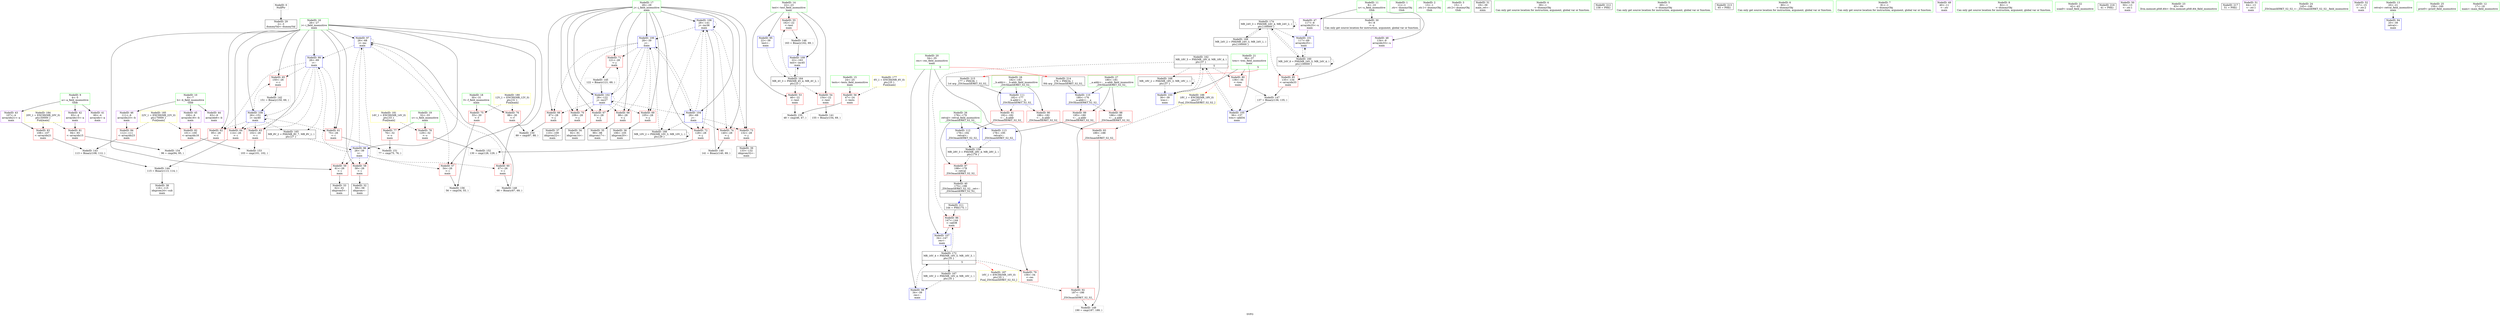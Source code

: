 digraph "SVFG" {
	label="SVFG";

	Node0x55de910077c0 [shape=record,color=grey,label="{NodeID: 0\nNullPtr}"];
	Node0x55de910077c0 -> Node0x55de9101fbc0[style=solid];
	Node0x55de91035010 [shape=record,color=yellow,style=double,label="{NodeID: 180\n12V_1 = ENCHI(MR_12V_0)\npts\{31 \}\nFun[main]}"];
	Node0x55de91035010 -> Node0x55de910231a0[style=dashed];
	Node0x55de91035010 -> Node0x55de91023270[style=dashed];
	Node0x55de91020c60 [shape=record,color=blue,label="{NodeID: 97\n26\<--68\ni\<--inc\nmain\n}"];
	Node0x55de91020c60 -> Node0x55de91022300[style=dashed];
	Node0x55de91020c60 -> Node0x55de910223d0[style=dashed];
	Node0x55de91020c60 -> Node0x55de910224a0[style=dashed];
	Node0x55de91020c60 -> Node0x55de91022570[style=dashed];
	Node0x55de91020c60 -> Node0x55de91020c60[style=dashed];
	Node0x55de91020c60 -> Node0x55de91020e00[style=dashed];
	Node0x55de9101efc0 [shape=record,color=green,label="{NodeID: 14\n22\<--23\ntest\<--test_field_insensitive\nmain\n}"];
	Node0x55de9101efc0 -> Node0x55de91021fc0[style=solid];
	Node0x55de9101efc0 -> Node0x55de91022090[style=solid];
	Node0x55de9101efc0 -> Node0x55de91022160[style=solid];
	Node0x55de9101efc0 -> Node0x55de910241e0[style=solid];
	Node0x55de9101efc0 -> Node0x55de91025570[style=solid];
	Node0x55de91025710 [shape=record,color=blue,label="{NodeID: 111\n182\<--177\n__b.addr\<--__b\n_ZSt3maxIiERKT_S2_S2_\n}"];
	Node0x55de91025710 -> Node0x55de91023dd0[style=dashed];
	Node0x55de91025710 -> Node0x55de91023ea0[style=dashed];
	Node0x55de9101faf0 [shape=record,color=green,label="{NodeID: 28\n182\<--183\n__b.addr\<--__b.addr_field_insensitive\n_ZSt3maxIiERKT_S2_S2_\n}"];
	Node0x55de9101faf0 -> Node0x55de91023dd0[style=solid];
	Node0x55de9101faf0 -> Node0x55de91023ea0[style=solid];
	Node0x55de9101faf0 -> Node0x55de91025710[style=solid];
	Node0x55de910206b0 [shape=record,color=purple,label="{NodeID: 42\n93\<--4\narrayidx15\<--a\nmain\n}"];
	Node0x55de910206b0 -> Node0x55de91023680[style=solid];
	Node0x55de91022230 [shape=record,color=red,label="{NodeID: 56\n47\<--24\n\<--tests\nmain\n}"];
	Node0x55de91022230 -> Node0x55de91029050[style=solid];
	Node0x55de91028d50 [shape=record,color=grey,label="{NodeID: 153\n103 = cmp(101, 102, )\n}"];
	Node0x55de91022d90 [shape=record,color=red,label="{NodeID: 70\n109\<--28\n\<--j\nmain\n}"];
	Node0x55de91022d90 -> Node0x55de910202a0[style=solid];
	Node0x55de91031970 [shape=record,color=black,label="{NodeID: 167\nMR_16V_2 = PHI(MR_16V_4, MR_16V_1, )\npts\{35 \}\n}"];
	Node0x55de91031970 -> Node0x55de91020d30[style=dashed];
	Node0x55de910238f0 [shape=record,color=red,label="{NodeID: 84\n112\<--111\n\<--arrayidx23\nmain\n}"];
	Node0x55de910238f0 -> Node0x55de91027e50[style=solid];
	Node0x55de91006140 [shape=record,color=green,label="{NodeID: 1\n11\<--1\n.str\<--dummyObj\nGlob }"];
	Node0x55de910350f0 [shape=record,color=yellow,style=double,label="{NodeID: 181\n14V_1 = ENCHI(MR_14V_0)\npts\{33 \}\nFun[main]}"];
	Node0x55de910350f0 -> Node0x55de91023340[style=dashed];
	Node0x55de910350f0 -> Node0x55de91023410[style=dashed];
	Node0x55de91020d30 [shape=record,color=blue,label="{NodeID: 98\n34\<--39\nres\<--\nmain\n}"];
	Node0x55de91020d30 -> Node0x55de91033270[style=dashed];
	Node0x55de9101f050 [shape=record,color=green,label="{NodeID: 15\n24\<--25\ntests\<--tests_field_insensitive\nmain\n}"];
	Node0x55de9101f050 -> Node0x55de91022230[style=solid];
	Node0x55de910257e0 [shape=record,color=blue,label="{NodeID: 112\n178\<--192\nretval\<--\n_ZSt3maxIiERKT_S2_S2_\n}"];
	Node0x55de910257e0 -> Node0x55de9102f170[style=dashed];
	Node0x55de9101fbc0 [shape=record,color=black,label="{NodeID: 29\n2\<--3\ndummyVal\<--dummyVal\n}"];
	Node0x55de91020780 [shape=record,color=purple,label="{NodeID: 43\n107\<--4\narrayidx21\<--a\nmain\n}"];
	Node0x55de91020780 -> Node0x55de91023820[style=solid];
	Node0x55de910218e0 [shape=record,color=grey,label="{NodeID: 140\n141 = Binary(140, 69, )\n}"];
	Node0x55de910218e0 -> Node0x55de91025300[style=solid];
	Node0x55de91022300 [shape=record,color=red,label="{NodeID: 57\n54\<--26\n\<--i\nmain\n}"];
	Node0x55de91022300 -> Node0x55de910291d0[style=solid];
	Node0x55de91028ed0 [shape=record,color=grey,label="{NodeID: 154\n96 = cmp(94, 95, )\n}"];
	Node0x55de91022e60 [shape=record,color=red,label="{NodeID: 71\n121\<--28\n\<--j\nmain\n}"];
	Node0x55de91022e60 -> Node0x55de91028150[style=solid];
	Node0x55de91031e70 [shape=record,color=black,label="{NodeID: 168\nMR_18V_2 = PHI(MR_18V_3, MR_18V_1, )\npts\{37 \}\n}"];
	Node0x55de91031e70 -> Node0x55de91021140[style=dashed];
	Node0x55de91031e70 -> Node0x55de91031e70[style=dashed];
	Node0x55de910239c0 [shape=record,color=red,label="{NodeID: 85\n135\<--134\n\<--arrayidx33\nmain\n}"];
	Node0x55de910239c0 -> Node0x55de91028450[style=solid];
	Node0x55de910061d0 [shape=record,color=green,label="{NodeID: 2\n13\<--1\n.str.1\<--dummyObj\nGlob }"];
	Node0x55de91020e00 [shape=record,color=blue,label="{NodeID: 99\n26\<--69\ni\<--\nmain\n}"];
	Node0x55de91020e00 -> Node0x55de91022640[style=dashed];
	Node0x55de91020e00 -> Node0x55de91022710[style=dashed];
	Node0x55de91020e00 -> Node0x55de910227e0[style=dashed];
	Node0x55de91020e00 -> Node0x55de910228b0[style=dashed];
	Node0x55de91020e00 -> Node0x55de91022980[style=dashed];
	Node0x55de91020e00 -> Node0x55de910254a0[style=dashed];
	Node0x55de91020e00 -> Node0x55de91030f70[style=dashed];
	Node0x55de9101f0e0 [shape=record,color=green,label="{NodeID: 16\n26\<--27\ni\<--i_field_insensitive\nmain\n}"];
	Node0x55de9101f0e0 -> Node0x55de91022300[style=solid];
	Node0x55de9101f0e0 -> Node0x55de910223d0[style=solid];
	Node0x55de9101f0e0 -> Node0x55de910224a0[style=solid];
	Node0x55de9101f0e0 -> Node0x55de91022570[style=solid];
	Node0x55de9101f0e0 -> Node0x55de91022640[style=solid];
	Node0x55de9101f0e0 -> Node0x55de91022710[style=solid];
	Node0x55de9101f0e0 -> Node0x55de910227e0[style=solid];
	Node0x55de9101f0e0 -> Node0x55de910228b0[style=solid];
	Node0x55de9101f0e0 -> Node0x55de91022980[style=solid];
	Node0x55de9101f0e0 -> Node0x55de91020b90[style=solid];
	Node0x55de9101f0e0 -> Node0x55de91020c60[style=solid];
	Node0x55de9101f0e0 -> Node0x55de91020e00[style=solid];
	Node0x55de9101f0e0 -> Node0x55de910254a0[style=solid];
	Node0x55de910258b0 [shape=record,color=blue,label="{NodeID: 113\n178\<--195\nretval\<--\n_ZSt3maxIiERKT_S2_S2_\n}"];
	Node0x55de910258b0 -> Node0x55de9102f170[style=dashed];
	Node0x55de9101fcc0 [shape=record,color=black,label="{NodeID: 30\n9\<--8\n\<--u\nCan only get source location for instruction, argument, global var or function.}"];
	Node0x55de91020850 [shape=record,color=purple,label="{NodeID: 44\n63\<--6\narrayidx6\<--b\nmain\n}"];
	Node0x55de91021a60 [shape=record,color=grey,label="{NodeID: 141\n155 = Binary(154, 69, )\n}"];
	Node0x55de910223d0 [shape=record,color=red,label="{NodeID: 58\n58\<--26\n\<--i\nmain\n}"];
	Node0x55de910223d0 -> Node0x55de9101fe90[style=solid];
	Node0x55de91029050 [shape=record,color=grey,label="{NodeID: 155\n48 = cmp(46, 47, )\n}"];
	Node0x55de91022f30 [shape=record,color=red,label="{NodeID: 72\n128\<--28\n\<--j\nmain\n}"];
	Node0x55de91022f30 -> Node0x55de91028bd0[style=solid];
	Node0x55de91032370 [shape=record,color=black,label="{NodeID: 169\nMR_24V_2 = PHI(MR_24V_3, MR_24V_1, )\npts\{100000 \}\n}"];
	Node0x55de91032370 -> Node0x55de91033c70[style=dashed];
	Node0x55de91023a90 [shape=record,color=red,label="{NodeID: 86\n147\<--144\n\<--call38\nmain\n}"];
	Node0x55de91023a90 -> Node0x55de910253d0[style=solid];
	Node0x55de91005ea0 [shape=record,color=green,label="{NodeID: 3\n15\<--1\n.str.2\<--dummyObj\nGlob }"];
	Node0x55de91020ed0 [shape=record,color=blue,label="{NodeID: 100\n28\<--39\nj\<--\nmain\n}"];
	Node0x55de91020ed0 -> Node0x55de91022a50[style=dashed];
	Node0x55de91020ed0 -> Node0x55de91022b20[style=dashed];
	Node0x55de91020ed0 -> Node0x55de91022bf0[style=dashed];
	Node0x55de91020ed0 -> Node0x55de91022cc0[style=dashed];
	Node0x55de91020ed0 -> Node0x55de91022d90[style=dashed];
	Node0x55de91020ed0 -> Node0x55de91022e60[style=dashed];
	Node0x55de91020ed0 -> Node0x55de91021070[style=dashed];
	Node0x55de91020ed0 -> Node0x55de91021210[style=dashed];
	Node0x55de9101f170 [shape=record,color=green,label="{NodeID: 17\n28\<--29\nj\<--j_field_insensitive\nmain\n}"];
	Node0x55de9101f170 -> Node0x55de91022a50[style=solid];
	Node0x55de9101f170 -> Node0x55de91022b20[style=solid];
	Node0x55de9101f170 -> Node0x55de91022bf0[style=solid];
	Node0x55de9101f170 -> Node0x55de91022cc0[style=solid];
	Node0x55de9101f170 -> Node0x55de91022d90[style=solid];
	Node0x55de9101f170 -> Node0x55de91022e60[style=solid];
	Node0x55de9101f170 -> Node0x55de91022f30[style=solid];
	Node0x55de9101f170 -> Node0x55de91023000[style=solid];
	Node0x55de9101f170 -> Node0x55de910230d0[style=solid];
	Node0x55de9101f170 -> Node0x55de91020ed0[style=solid];
	Node0x55de9101f170 -> Node0x55de91021070[style=solid];
	Node0x55de9101f170 -> Node0x55de91021210[style=solid];
	Node0x55de9101f170 -> Node0x55de91025300[style=solid];
	Node0x55de9101fdc0 [shape=record,color=black,label="{NodeID: 31\n19\<--39\nmain_ret\<--\nmain\n}"];
	Node0x55de90e5d850 [shape=record,color=black,label="{NodeID: 211\n144 = PHI(175, )\n}"];
	Node0x55de90e5d850 -> Node0x55de91023a90[style=solid];
	Node0x55de91020920 [shape=record,color=purple,label="{NodeID: 45\n100\<--6\narrayidx18\<--b\nmain\n}"];
	Node0x55de91020920 -> Node0x55de91023750[style=solid];
	Node0x55de91027cd0 [shape=record,color=grey,label="{NodeID: 142\n151 = Binary(150, 69, )\n}"];
	Node0x55de91027cd0 -> Node0x55de910254a0[style=solid];
	Node0x55de910224a0 [shape=record,color=red,label="{NodeID: 59\n61\<--26\n\<--i\nmain\n}"];
	Node0x55de910224a0 -> Node0x55de9101ff60[style=solid];
	Node0x55de910291d0 [shape=record,color=grey,label="{NodeID: 156\n56 = cmp(54, 55, )\n}"];
	Node0x55de91023000 [shape=record,color=red,label="{NodeID: 73\n132\<--28\n\<--j\nmain\n}"];
	Node0x55de91023000 -> Node0x55de91020440[style=solid];
	Node0x55de91023b60 [shape=record,color=red,label="{NodeID: 87\n198\<--178\n\<--retval\n_ZSt3maxIiERKT_S2_S2_\n}"];
	Node0x55de91023b60 -> Node0x55de91020510[style=solid];
	Node0x55de91005f30 [shape=record,color=green,label="{NodeID: 4\n39\<--1\n\<--dummyObj\nCan only get source location for instruction, argument, global var or function.}"];
	Node0x55de91035390 [shape=record,color=yellow,style=double,label="{NodeID: 184\n20V_1 = ENCHI(MR_20V_0)\npts\{50000 \}\nFun[main]}"];
	Node0x55de91035390 -> Node0x55de91023680[style=dashed];
	Node0x55de91035390 -> Node0x55de91023820[style=dashed];
	Node0x55de91020fa0 [shape=record,color=blue,label="{NodeID: 101\n117\<--69\narrayidx25\<--\nmain\n}"];
	Node0x55de91020fa0 -> Node0x55de9102f670[style=dashed];
	Node0x55de9101f240 [shape=record,color=green,label="{NodeID: 18\n30\<--31\nf\<--f_field_insensitive\nmain\n}"];
	Node0x55de9101f240 -> Node0x55de910231a0[style=solid];
	Node0x55de9101f240 -> Node0x55de91023270[style=solid];
	Node0x55de9101fe90 [shape=record,color=black,label="{NodeID: 32\n59\<--58\nidxprom\<--\nmain\n}"];
	Node0x55de91041900 [shape=record,color=black,label="{NodeID: 212\n158 = PHI()\n}"];
	Node0x55de910209f0 [shape=record,color=purple,label="{NodeID: 46\n111\<--6\narrayidx23\<--b\nmain\n}"];
	Node0x55de910209f0 -> Node0x55de910238f0[style=solid];
	Node0x55de91027e50 [shape=record,color=grey,label="{NodeID: 143\n113 = Binary(108, 112, )\n}"];
	Node0x55de91027e50 -> Node0x55de91027fd0[style=solid];
	Node0x55de91022570 [shape=record,color=red,label="{NodeID: 60\n67\<--26\n\<--i\nmain\n}"];
	Node0x55de91022570 -> Node0x55de910285d0[style=solid];
	Node0x55de910230d0 [shape=record,color=red,label="{NodeID: 74\n140\<--28\n\<--j\nmain\n}"];
	Node0x55de910230d0 -> Node0x55de910218e0[style=solid];
	Node0x55de91023c30 [shape=record,color=red,label="{NodeID: 88\n186\<--180\n\<--__a.addr\n_ZSt3maxIiERKT_S2_S2_\n}"];
	Node0x55de91023c30 -> Node0x55de91023f70[style=solid];
	Node0x55de910065c0 [shape=record,color=green,label="{NodeID: 5\n69\<--1\n\<--dummyObj\nCan only get source location for instruction, argument, global var or function.}"];
	Node0x55de91035c80 [shape=record,color=yellow,style=double,label="{NodeID: 185\n22V_1 = ENCHI(MR_22V_0)\npts\{70000 \}\nFun[main]}"];
	Node0x55de91035c80 -> Node0x55de91023750[style=dashed];
	Node0x55de91035c80 -> Node0x55de910238f0[style=dashed];
	Node0x55de91021070 [shape=record,color=blue,label="{NodeID: 102\n28\<--122\nj\<--inc27\nmain\n}"];
	Node0x55de91021070 -> Node0x55de91022a50[style=dashed];
	Node0x55de91021070 -> Node0x55de91022b20[style=dashed];
	Node0x55de91021070 -> Node0x55de91022bf0[style=dashed];
	Node0x55de91021070 -> Node0x55de91022cc0[style=dashed];
	Node0x55de91021070 -> Node0x55de91022d90[style=dashed];
	Node0x55de91021070 -> Node0x55de91022e60[style=dashed];
	Node0x55de91021070 -> Node0x55de91021070[style=dashed];
	Node0x55de91021070 -> Node0x55de91021210[style=dashed];
	Node0x55de9101f310 [shape=record,color=green,label="{NodeID: 19\n32\<--33\ns\<--s_field_insensitive\nmain\n}"];
	Node0x55de9101f310 -> Node0x55de91023340[style=solid];
	Node0x55de9101f310 -> Node0x55de91023410[style=solid];
	Node0x55de9101ff60 [shape=record,color=black,label="{NodeID: 33\n62\<--61\nidxprom5\<--\nmain\n}"];
	Node0x55de910419d0 [shape=record,color=black,label="{NodeID: 213\n65 = PHI()\n}"];
	Node0x55de91020ac0 [shape=record,color=purple,label="{NodeID: 47\n117\<--8\narrayidx25\<--u\nmain\n}"];
	Node0x55de91020ac0 -> Node0x55de91020fa0[style=solid];
	Node0x55de91027fd0 [shape=record,color=grey,label="{NodeID: 144\n115 = Binary(113, 114, )\n}"];
	Node0x55de91027fd0 -> Node0x55de91020370[style=solid];
	Node0x55de91022640 [shape=record,color=red,label="{NodeID: 61\n75\<--26\n\<--i\nmain\n}"];
	Node0x55de91022640 -> Node0x55de91028a50[style=solid];
	Node0x55de910231a0 [shape=record,color=red,label="{NodeID: 75\n55\<--30\n\<--f\nmain\n}"];
	Node0x55de910231a0 -> Node0x55de910291d0[style=solid];
	Node0x55de91033270 [shape=record,color=black,label="{NodeID: 172\nMR_16V_4 = PHI(MR_16V_5, MR_16V_3, )\npts\{35 \}\n|{|<s4>5}}"];
	Node0x55de91033270 -> Node0x55de910234e0[style=dashed];
	Node0x55de91033270 -> Node0x55de91023a90[style=dashed];
	Node0x55de91033270 -> Node0x55de910253d0[style=dashed];
	Node0x55de91033270 -> Node0x55de91031970[style=dashed];
	Node0x55de91033270:s4 -> Node0x55de91035e40[style=dashed,color=red];
	Node0x55de91023d00 [shape=record,color=red,label="{NodeID: 89\n195\<--180\n\<--__a.addr\n_ZSt3maxIiERKT_S2_S2_\n}"];
	Node0x55de91023d00 -> Node0x55de910258b0[style=solid];
	Node0x55de91006650 [shape=record,color=green,label="{NodeID: 6\n80\<--1\n\<--dummyObj\nCan only get source location for instruction, argument, global var or function.}"];
	Node0x55de91021140 [shape=record,color=blue,label="{NodeID: 103\n36\<--39\ntres\<--\nmain\n}"];
	Node0x55de91021140 -> Node0x55de91030070[style=dashed];
	Node0x55de9101f3e0 [shape=record,color=green,label="{NodeID: 20\n34\<--35\nres\<--res_field_insensitive\nmain\n|{|<s3>5}}"];
	Node0x55de9101f3e0 -> Node0x55de910234e0[style=solid];
	Node0x55de9101f3e0 -> Node0x55de91020d30[style=solid];
	Node0x55de9101f3e0 -> Node0x55de910253d0[style=solid];
	Node0x55de9101f3e0:s3 -> Node0x55de91041aa0[style=solid,color=red];
	Node0x55de91020030 [shape=record,color=black,label="{NodeID: 34\n92\<--91\nidxprom14\<--\nmain\n}"];
	Node0x55de91041aa0 [shape=record,color=black,label="{NodeID: 214\n176 = PHI(34, )\n0th arg _ZSt3maxIiERKT_S2_S2_ }"];
	Node0x55de91041aa0 -> Node0x55de91025640[style=solid];
	Node0x55de91021bb0 [shape=record,color=purple,label="{NodeID: 48\n134\<--8\narrayidx33\<--u\nmain\n}"];
	Node0x55de91021bb0 -> Node0x55de910239c0[style=solid];
	Node0x55de91028150 [shape=record,color=grey,label="{NodeID: 145\n122 = Binary(121, 69, )\n}"];
	Node0x55de91028150 -> Node0x55de91021070[style=solid];
	Node0x55de91022710 [shape=record,color=red,label="{NodeID: 62\n95\<--26\n\<--i\nmain\n}"];
	Node0x55de91022710 -> Node0x55de91028ed0[style=solid];
	Node0x55de9102f170 [shape=record,color=black,label="{NodeID: 159\nMR_28V_3 = PHI(MR_28V_4, MR_28V_2, )\npts\{179 \}\n}"];
	Node0x55de9102f170 -> Node0x55de91023b60[style=dashed];
	Node0x55de91023270 [shape=record,color=red,label="{NodeID: 76\n88\<--30\n\<--f\nmain\n}"];
	Node0x55de91023270 -> Node0x55de910288d0[style=solid];
	Node0x55de91023dd0 [shape=record,color=red,label="{NodeID: 90\n188\<--182\n\<--__b.addr\n_ZSt3maxIiERKT_S2_S2_\n}"];
	Node0x55de91023dd0 -> Node0x55de91024040[style=solid];
	Node0x55de910066e0 [shape=record,color=green,label="{NodeID: 7\n81\<--1\n\<--dummyObj\nCan only get source location for instruction, argument, global var or function.}"];
	Node0x55de91035e40 [shape=record,color=yellow,style=double,label="{NodeID: 187\n16V_1 = ENCHI(MR_16V_0)\npts\{35 \}\nFun[_ZSt3maxIiERKT_S2_S2_]}"];
	Node0x55de91035e40 -> Node0x55de91023f70[style=dashed];
	Node0x55de91021210 [shape=record,color=blue,label="{NodeID: 104\n28\<--69\nj\<--\nmain\n}"];
	Node0x55de91021210 -> Node0x55de91022f30[style=dashed];
	Node0x55de91021210 -> Node0x55de91023000[style=dashed];
	Node0x55de91021210 -> Node0x55de910230d0[style=dashed];
	Node0x55de91021210 -> Node0x55de91020ed0[style=dashed];
	Node0x55de91021210 -> Node0x55de91025300[style=dashed];
	Node0x55de91021210 -> Node0x55de91031470[style=dashed];
	Node0x55de9101f4b0 [shape=record,color=green,label="{NodeID: 21\n36\<--37\ntres\<--tres_field_insensitive\nmain\n|{|<s3>5}}"];
	Node0x55de9101f4b0 -> Node0x55de910235b0[style=solid];
	Node0x55de9101f4b0 -> Node0x55de91021140[style=solid];
	Node0x55de9101f4b0 -> Node0x55de910212e0[style=solid];
	Node0x55de9101f4b0:s3 -> Node0x55de91041c00[style=solid,color=red];
	Node0x55de91020100 [shape=record,color=black,label="{NodeID: 35\n99\<--98\nidxprom17\<--\nmain\n}"];
	Node0x55de91041c00 [shape=record,color=black,label="{NodeID: 215\n177 = PHI(36, )\n1st arg _ZSt3maxIiERKT_S2_S2_ }"];
	Node0x55de91041c00 -> Node0x55de91025710[style=solid];
	Node0x55de91021c80 [shape=record,color=purple,label="{NodeID: 49\n40\<--11\n\<--.str\nmain\n}"];
	Node0x55de910282d0 [shape=record,color=grey,label="{NodeID: 146\n163 = Binary(162, 69, )\n}"];
	Node0x55de910282d0 -> Node0x55de91025570[style=solid];
	Node0x55de910227e0 [shape=record,color=red,label="{NodeID: 63\n102\<--26\n\<--i\nmain\n}"];
	Node0x55de910227e0 -> Node0x55de91028d50[style=solid];
	Node0x55de9102f670 [shape=record,color=black,label="{NodeID: 160\nMR_24V_6 = PHI(MR_24V_5, MR_24V_4, )\npts\{100000 \}\n}"];
	Node0x55de9102f670 -> Node0x55de910239c0[style=dashed];
	Node0x55de9102f670 -> Node0x55de91020fa0[style=dashed];
	Node0x55de9102f670 -> Node0x55de9102f670[style=dashed];
	Node0x55de9102f670 -> Node0x55de91033c70[style=dashed];
	Node0x55de91023340 [shape=record,color=red,label="{NodeID: 77\n76\<--32\n\<--s\nmain\n}"];
	Node0x55de91023340 -> Node0x55de91028a50[style=solid];
	Node0x55de91033c70 [shape=record,color=black,label="{NodeID: 174\nMR_24V_3 = PHI(MR_24V_4, MR_24V_2, )\npts\{100000 \}\n}"];
	Node0x55de91033c70 -> Node0x55de910239c0[style=dashed];
	Node0x55de91033c70 -> Node0x55de91020fa0[style=dashed];
	Node0x55de91033c70 -> Node0x55de9102f670[style=dashed];
	Node0x55de91033c70 -> Node0x55de91032370[style=dashed];
	Node0x55de91033c70 -> Node0x55de91033c70[style=dashed];
	Node0x55de91023ea0 [shape=record,color=red,label="{NodeID: 91\n192\<--182\n\<--__b.addr\n_ZSt3maxIiERKT_S2_S2_\n}"];
	Node0x55de91023ea0 -> Node0x55de910257e0[style=solid];
	Node0x55de91006770 [shape=record,color=green,label="{NodeID: 8\n82\<--1\n\<--dummyObj\nCan only get source location for instruction, argument, global var or function.}"];
	Node0x55de91035f50 [shape=record,color=yellow,style=double,label="{NodeID: 188\n18V_1 = ENCHI(MR_18V_0)\npts\{37 \}\nFun[_ZSt3maxIiERKT_S2_S2_]}"];
	Node0x55de91035f50 -> Node0x55de91024040[style=dashed];
	Node0x55de910212e0 [shape=record,color=blue,label="{NodeID: 105\n36\<--137\ntres\<--add34\nmain\n}"];
	Node0x55de910212e0 -> Node0x55de91030070[style=dashed];
	Node0x55de9101f580 [shape=record,color=green,label="{NodeID: 22\n42\<--43\nscanf\<--scanf_field_insensitive\n}"];
	Node0x55de910201d0 [shape=record,color=black,label="{NodeID: 36\n106\<--105\nidxprom20\<--\nmain\n}"];
	Node0x55de91042560 [shape=record,color=black,label="{NodeID: 216\n41 = PHI()\n}"];
	Node0x55de91021d50 [shape=record,color=purple,label="{NodeID: 50\n50\<--13\n\<--.str.1\nmain\n}"];
	Node0x55de91028450 [shape=record,color=grey,label="{NodeID: 147\n137 = Binary(136, 135, )\n}"];
	Node0x55de91028450 -> Node0x55de910212e0[style=solid];
	Node0x55de910228b0 [shape=record,color=red,label="{NodeID: 64\n114\<--26\n\<--i\nmain\n}"];
	Node0x55de910228b0 -> Node0x55de91027fd0[style=solid];
	Node0x55de91023410 [shape=record,color=red,label="{NodeID: 78\n129\<--32\n\<--s\nmain\n}"];
	Node0x55de91023410 -> Node0x55de91028bd0[style=solid];
	Node0x55de91023f70 [shape=record,color=red,label="{NodeID: 92\n187\<--186\n\<--\n_ZSt3maxIiERKT_S2_S2_\n}"];
	Node0x55de91023f70 -> Node0x55de91028750[style=solid];
	Node0x55de9101ecf0 [shape=record,color=green,label="{NodeID: 9\n4\<--5\na\<--a_field_insensitive\nGlob }"];
	Node0x55de9101ecf0 -> Node0x55de910205e0[style=solid];
	Node0x55de9101ecf0 -> Node0x55de910206b0[style=solid];
	Node0x55de9101ecf0 -> Node0x55de91020780[style=solid];
	Node0x55de91025300 [shape=record,color=blue,label="{NodeID: 106\n28\<--141\nj\<--inc36\nmain\n}"];
	Node0x55de91025300 -> Node0x55de91022f30[style=dashed];
	Node0x55de91025300 -> Node0x55de91023000[style=dashed];
	Node0x55de91025300 -> Node0x55de910230d0[style=dashed];
	Node0x55de91025300 -> Node0x55de91020ed0[style=dashed];
	Node0x55de91025300 -> Node0x55de91025300[style=dashed];
	Node0x55de91025300 -> Node0x55de91031470[style=dashed];
	Node0x55de9101f650 [shape=record,color=green,label="{NodeID: 23\n83\<--84\nllvm.memset.p0i8.i64\<--llvm.memset.p0i8.i64_field_insensitive\n}"];
	Node0x55de910202a0 [shape=record,color=black,label="{NodeID: 37\n110\<--109\nidxprom22\<--\nmain\n}"];
	Node0x55de91042660 [shape=record,color=black,label="{NodeID: 217\n51 = PHI()\n}"];
	Node0x55de91021e20 [shape=record,color=purple,label="{NodeID: 51\n64\<--13\n\<--.str.1\nmain\n}"];
	Node0x55de910285d0 [shape=record,color=grey,label="{NodeID: 148\n68 = Binary(67, 69, )\n}"];
	Node0x55de910285d0 -> Node0x55de91020c60[style=solid];
	Node0x55de91022980 [shape=record,color=red,label="{NodeID: 65\n150\<--26\n\<--i\nmain\n}"];
	Node0x55de91022980 -> Node0x55de91027cd0[style=solid];
	Node0x55de91030070 [shape=record,color=black,label="{NodeID: 162\nMR_18V_5 = PHI(MR_18V_6, MR_18V_4, )\npts\{37 \}\n|{|<s5>5}}"];
	Node0x55de91030070 -> Node0x55de910235b0[style=dashed];
	Node0x55de91030070 -> Node0x55de91023a90[style=dashed];
	Node0x55de91030070 -> Node0x55de91021140[style=dashed];
	Node0x55de91030070 -> Node0x55de910212e0[style=dashed];
	Node0x55de91030070 -> Node0x55de91031e70[style=dashed];
	Node0x55de91030070:s5 -> Node0x55de91035f50[style=dashed,color=red];
	Node0x55de910234e0 [shape=record,color=red,label="{NodeID: 79\n156\<--34\n\<--res\nmain\n}"];
	Node0x55de91024040 [shape=record,color=red,label="{NodeID: 93\n189\<--188\n\<--\n_ZSt3maxIiERKT_S2_S2_\n}"];
	Node0x55de91024040 -> Node0x55de91028750[style=solid];
	Node0x55de9101ed80 [shape=record,color=green,label="{NodeID: 10\n6\<--7\nb\<--b_field_insensitive\nGlob }"];
	Node0x55de9101ed80 -> Node0x55de91020850[style=solid];
	Node0x55de9101ed80 -> Node0x55de91020920[style=solid];
	Node0x55de9101ed80 -> Node0x55de910209f0[style=solid];
	Node0x55de910253d0 [shape=record,color=blue,label="{NodeID: 107\n34\<--147\nres\<--\nmain\n}"];
	Node0x55de910253d0 -> Node0x55de91033270[style=dashed];
	Node0x55de9101f750 [shape=record,color=green,label="{NodeID: 24\n145\<--146\n_ZSt3maxIiERKT_S2_S2_\<--_ZSt3maxIiERKT_S2_S2__field_insensitive\n}"];
	Node0x55de91020370 [shape=record,color=black,label="{NodeID: 38\n116\<--115\nidxprom24\<--sub\nmain\n}"];
	Node0x55de91021ef0 [shape=record,color=purple,label="{NodeID: 52\n157\<--15\n\<--.str.2\nmain\n}"];
	Node0x55de91028750 [shape=record,color=grey,label="{NodeID: 149\n190 = cmp(187, 189, )\n}"];
	Node0x55de91022a50 [shape=record,color=red,label="{NodeID: 66\n87\<--28\n\<--j\nmain\n}"];
	Node0x55de91022a50 -> Node0x55de910288d0[style=solid];
	Node0x55de910235b0 [shape=record,color=red,label="{NodeID: 80\n136\<--36\n\<--tres\nmain\n}"];
	Node0x55de910235b0 -> Node0x55de91028450[style=solid];
	Node0x55de91034d70 [shape=record,color=yellow,style=double,label="{NodeID: 177\n6V_1 = ENCHI(MR_6V_0)\npts\{25 \}\nFun[main]}"];
	Node0x55de91034d70 -> Node0x55de91022230[style=dashed];
	Node0x55de91024110 [shape=record,color=blue,label="{NodeID: 94\n20\<--39\nretval\<--\nmain\n}"];
	Node0x55de9101ee10 [shape=record,color=green,label="{NodeID: 11\n8\<--10\nu\<--u_field_insensitive\nGlob }"];
	Node0x55de9101ee10 -> Node0x55de9101fcc0[style=solid];
	Node0x55de9101ee10 -> Node0x55de91020ac0[style=solid];
	Node0x55de9101ee10 -> Node0x55de91021bb0[style=solid];
	Node0x55de910254a0 [shape=record,color=blue,label="{NodeID: 108\n26\<--151\ni\<--inc40\nmain\n}"];
	Node0x55de910254a0 -> Node0x55de91022640[style=dashed];
	Node0x55de910254a0 -> Node0x55de91022710[style=dashed];
	Node0x55de910254a0 -> Node0x55de910227e0[style=dashed];
	Node0x55de910254a0 -> Node0x55de910228b0[style=dashed];
	Node0x55de910254a0 -> Node0x55de91022980[style=dashed];
	Node0x55de910254a0 -> Node0x55de910254a0[style=dashed];
	Node0x55de910254a0 -> Node0x55de91030f70[style=dashed];
	Node0x55de9101f850 [shape=record,color=green,label="{NodeID: 25\n159\<--160\nprintf\<--printf_field_insensitive\n}"];
	Node0x55de91020440 [shape=record,color=black,label="{NodeID: 39\n133\<--132\nidxprom32\<--\nmain\n}"];
	Node0x55de91021fc0 [shape=record,color=red,label="{NodeID: 53\n46\<--22\n\<--test\nmain\n}"];
	Node0x55de91021fc0 -> Node0x55de91029050[style=solid];
	Node0x55de910288d0 [shape=record,color=grey,label="{NodeID: 150\n89 = cmp(87, 88, )\n}"];
	Node0x55de91022b20 [shape=record,color=red,label="{NodeID: 67\n91\<--28\n\<--j\nmain\n}"];
	Node0x55de91022b20 -> Node0x55de91020030[style=solid];
	Node0x55de91030a70 [shape=record,color=black,label="{NodeID: 164\nMR_4V_3 = PHI(MR_4V_4, MR_4V_2, )\npts\{23 \}\n}"];
	Node0x55de91030a70 -> Node0x55de91021fc0[style=dashed];
	Node0x55de91030a70 -> Node0x55de91022090[style=dashed];
	Node0x55de91030a70 -> Node0x55de91022160[style=dashed];
	Node0x55de91030a70 -> Node0x55de91025570[style=dashed];
	Node0x55de91023680 [shape=record,color=red,label="{NodeID: 81\n94\<--93\n\<--arrayidx15\nmain\n}"];
	Node0x55de91023680 -> Node0x55de91028ed0[style=solid];
	Node0x55de910241e0 [shape=record,color=blue,label="{NodeID: 95\n22\<--39\ntest\<--\nmain\n}"];
	Node0x55de910241e0 -> Node0x55de91030a70[style=dashed];
	Node0x55de9101eea0 [shape=record,color=green,label="{NodeID: 12\n17\<--18\nmain\<--main_field_insensitive\n}"];
	Node0x55de91025570 [shape=record,color=blue,label="{NodeID: 109\n22\<--163\ntest\<--inc45\nmain\n}"];
	Node0x55de91025570 -> Node0x55de91030a70[style=dashed];
	Node0x55de9101f950 [shape=record,color=green,label="{NodeID: 26\n178\<--179\nretval\<--retval_field_insensitive\n_ZSt3maxIiERKT_S2_S2_\n}"];
	Node0x55de9101f950 -> Node0x55de91023b60[style=solid];
	Node0x55de9101f950 -> Node0x55de910257e0[style=solid];
	Node0x55de9101f950 -> Node0x55de910258b0[style=solid];
	Node0x55de91020510 [shape=record,color=black,label="{NodeID: 40\n175\<--198\n_ZSt3maxIiERKT_S2_S2__ret\<--\n_ZSt3maxIiERKT_S2_S2_\n|{<s0>5}}"];
	Node0x55de91020510:s0 -> Node0x55de90e5d850[style=solid,color=blue];
	Node0x55de91022090 [shape=record,color=red,label="{NodeID: 54\n154\<--22\n\<--test\nmain\n}"];
	Node0x55de91022090 -> Node0x55de91021a60[style=solid];
	Node0x55de91028a50 [shape=record,color=grey,label="{NodeID: 151\n77 = cmp(75, 76, )\n}"];
	Node0x55de91022bf0 [shape=record,color=red,label="{NodeID: 68\n98\<--28\n\<--j\nmain\n}"];
	Node0x55de91022bf0 -> Node0x55de91020100[style=solid];
	Node0x55de91030f70 [shape=record,color=black,label="{NodeID: 165\nMR_8V_2 = PHI(MR_8V_7, MR_8V_1, )\npts\{27 \}\n}"];
	Node0x55de91030f70 -> Node0x55de91020b90[style=dashed];
	Node0x55de91023750 [shape=record,color=red,label="{NodeID: 82\n101\<--100\n\<--arrayidx18\nmain\n}"];
	Node0x55de91023750 -> Node0x55de91028d50[style=solid];
	Node0x55de91020b90 [shape=record,color=blue,label="{NodeID: 96\n26\<--39\ni\<--\nmain\n}"];
	Node0x55de91020b90 -> Node0x55de91022300[style=dashed];
	Node0x55de91020b90 -> Node0x55de910223d0[style=dashed];
	Node0x55de91020b90 -> Node0x55de910224a0[style=dashed];
	Node0x55de91020b90 -> Node0x55de91022570[style=dashed];
	Node0x55de91020b90 -> Node0x55de91020c60[style=dashed];
	Node0x55de91020b90 -> Node0x55de91020e00[style=dashed];
	Node0x55de9101ef30 [shape=record,color=green,label="{NodeID: 13\n20\<--21\nretval\<--retval_field_insensitive\nmain\n}"];
	Node0x55de9101ef30 -> Node0x55de91024110[style=solid];
	Node0x55de91025640 [shape=record,color=blue,label="{NodeID: 110\n180\<--176\n__a.addr\<--__a\n_ZSt3maxIiERKT_S2_S2_\n}"];
	Node0x55de91025640 -> Node0x55de91023c30[style=dashed];
	Node0x55de91025640 -> Node0x55de91023d00[style=dashed];
	Node0x55de9101fa20 [shape=record,color=green,label="{NodeID: 27\n180\<--181\n__a.addr\<--__a.addr_field_insensitive\n_ZSt3maxIiERKT_S2_S2_\n}"];
	Node0x55de9101fa20 -> Node0x55de91023c30[style=solid];
	Node0x55de9101fa20 -> Node0x55de91023d00[style=solid];
	Node0x55de9101fa20 -> Node0x55de91025640[style=solid];
	Node0x55de910205e0 [shape=record,color=purple,label="{NodeID: 41\n60\<--4\narrayidx\<--a\nmain\n}"];
	Node0x55de91022160 [shape=record,color=red,label="{NodeID: 55\n162\<--22\n\<--test\nmain\n}"];
	Node0x55de91022160 -> Node0x55de910282d0[style=solid];
	Node0x55de91028bd0 [shape=record,color=grey,label="{NodeID: 152\n130 = cmp(128, 129, )\n}"];
	Node0x55de91022cc0 [shape=record,color=red,label="{NodeID: 69\n105\<--28\n\<--j\nmain\n}"];
	Node0x55de91022cc0 -> Node0x55de910201d0[style=solid];
	Node0x55de91031470 [shape=record,color=black,label="{NodeID: 166\nMR_10V_2 = PHI(MR_10V_3, MR_10V_1, )\npts\{29 \}\n}"];
	Node0x55de91031470 -> Node0x55de91020ed0[style=dashed];
	Node0x55de91031470 -> Node0x55de91031470[style=dashed];
	Node0x55de91023820 [shape=record,color=red,label="{NodeID: 83\n108\<--107\n\<--arrayidx21\nmain\n}"];
	Node0x55de91023820 -> Node0x55de91027e50[style=solid];
}
